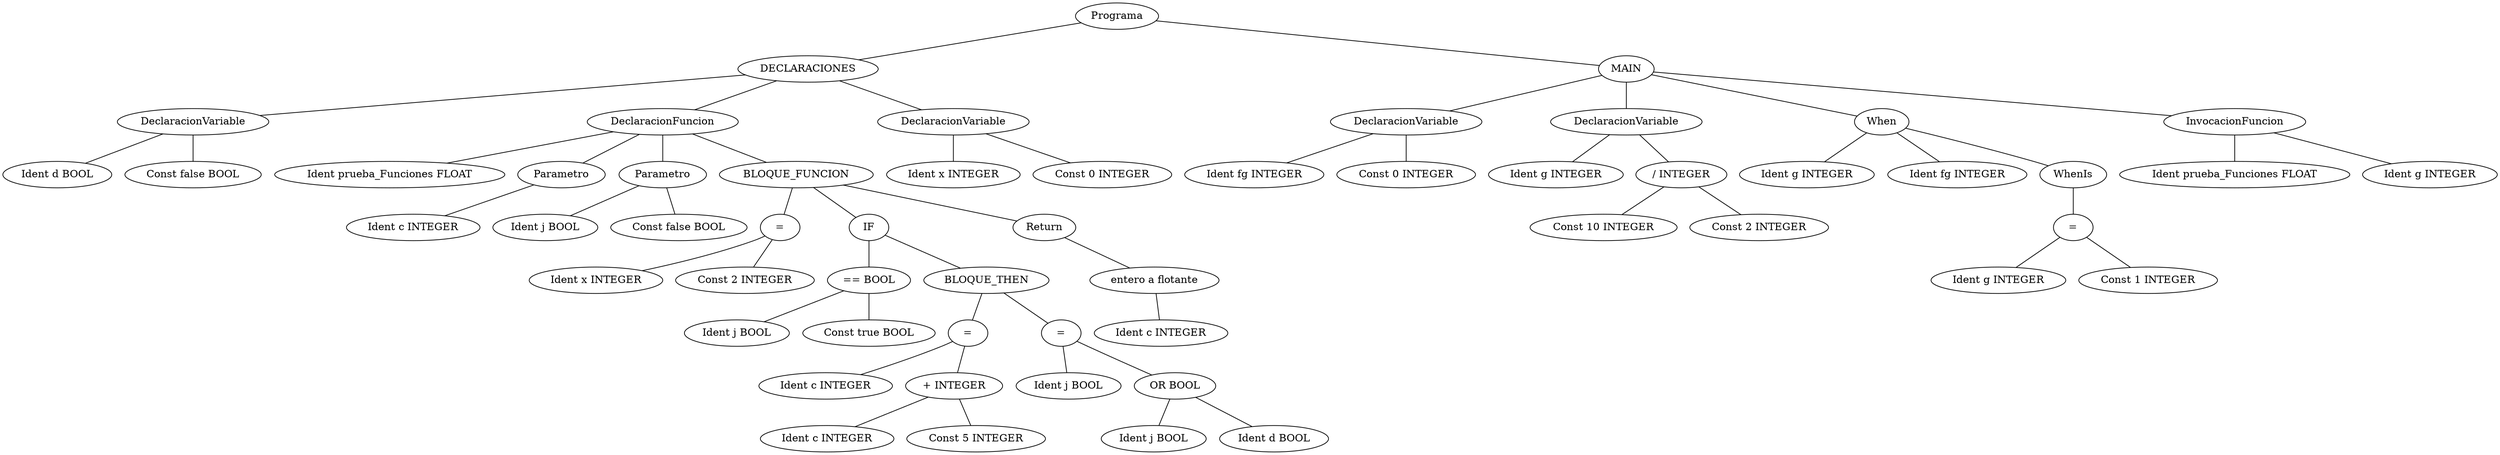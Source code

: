 graph G {56 [label="Programa"]
57 [label="DECLARACIONES"]
56 -- 57
58 [label="DeclaracionVariable"]
57 -- 58
59 [label="Ident d BOOL"]
58 -- 59
60 [label="Const false BOOL"]
58 -- 60
61 [label="DeclaracionFuncion"]
57 -- 61
62 [label="Ident prueba_Funciones FLOAT"]
61 -- 62
85 [label="Parametro"]
61 -- 85
86 [label="Ident c INTEGER"]
85 -- 86
87 [label="Parametro"]
61 -- 87
88 [label="Ident j BOOL"]
87 -- 88
89 [label="Const false BOOL"]
87 -- 89
63 [label="BLOQUE_FUNCION"]
61 -- 63
64 [label="="]
63 -- 64
65 [label="Ident x INTEGER"]
64 -- 65
66 [label="Const 2 INTEGER"]
64 -- 66
67 [label="IF"]
63 -- 67
68 [label="== BOOL"]
67 -- 68
69 [label="Ident j BOOL"]
68 -- 69
70 [label="Const true BOOL"]
68 -- 70
71 [label="BLOQUE_THEN"]
67 -- 71
72 [label="="]
71 -- 72
73 [label="Ident c INTEGER"]
72 -- 73
74 [label="+ INTEGER"]
72 -- 74
75 [label="Ident c INTEGER"]
74 -- 75
76 [label="Const 5 INTEGER"]
74 -- 76
77 [label="="]
71 -- 77
78 [label="Ident j BOOL"]
77 -- 78
79 [label="OR BOOL"]
77 -- 79
80 [label="Ident j BOOL"]
79 -- 80
81 [label="Ident d BOOL"]
79 -- 81
82 [label="Return"]
63 -- 82
83 [label="entero a flotante"]
82 -- 83
84 [label="Ident c INTEGER"]
83 -- 84
90 [label="DeclaracionVariable"]
57 -- 90
91 [label="Ident x INTEGER"]
90 -- 91
92 [label="Const 0 INTEGER"]
90 -- 92
93 [label="MAIN"]
56 -- 93
94 [label="DeclaracionVariable"]
93 -- 94
95 [label="Ident fg INTEGER"]
94 -- 95
96 [label="Const 0 INTEGER"]
94 -- 96
97 [label="DeclaracionVariable"]
93 -- 97
98 [label="Ident g INTEGER"]
97 -- 98
99 [label="/ INTEGER"]
97 -- 99
100 [label="Const 10 INTEGER"]
99 -- 100
101 [label="Const 2 INTEGER"]
99 -- 101
102 [label="When"]
93 -- 102
103 [label="Ident g INTEGER"]
102 -- 103
104 [label="Ident fg INTEGER"]
102 -- 104
105 [label="WhenIs"]
102 -- 105
106 [label="="]
105 -- 106
107 [label="Ident g INTEGER"]
106 -- 107
108 [label="Const 1 INTEGER"]
106 -- 108
109 [label="InvocacionFuncion"]
93 -- 109
110 [label="Ident prueba_Funciones FLOAT"]
109 -- 110
111 [label="Ident g INTEGER"]
109 -- 111
}
